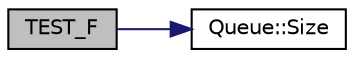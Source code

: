 digraph "TEST_F"
{
  edge [fontname="Helvetica",fontsize="10",labelfontname="Helvetica",labelfontsize="10"];
  node [fontname="Helvetica",fontsize="10",shape=record];
  rankdir="LR";
  Node0 [label="TEST_F",height=0.2,width=0.4,color="black", fillcolor="grey75", style="filled", fontcolor="black"];
  Node0 -> Node1 [color="midnightblue",fontsize="10",style="solid",fontname="Helvetica"];
  Node1 [label="Queue::Size",height=0.2,width=0.4,color="black", fillcolor="white", style="filled",URL="$d4/da4/class_queue.html#abc4d78b5f66041011c5590bf703847b0"];
}
